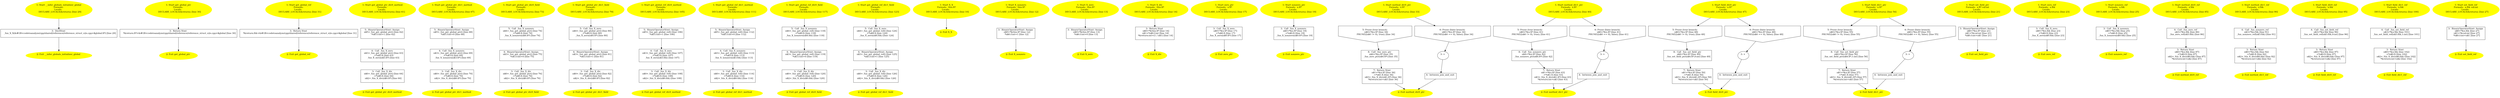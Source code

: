 /* @generated */
digraph iCFG {
"__infer_globals_initializer_global.bdc08c089842ce08b974b22a75daf78e_1" [label="1: Start __infer_globals_initializer_global\nFormals: \nLocals:  \n   DECLARE_LOCALS(&return); [line 29]\n " color=yellow style=filled]
	

	 "__infer_globals_initializer_global.bdc08c089842ce08b974b22a75daf78e_1" -> "__infer_globals_initializer_global.bdc08c089842ce08b974b22a75daf78e_3" ;
"__infer_globals_initializer_global.bdc08c089842ce08b974b22a75daf78e_2" [label="2: Exit __infer_globals_initializer_global \n  " color=yellow style=filled]
	

"__infer_globals_initializer_global.bdc08c089842ce08b974b22a75daf78e_3" [label="3:  DeclStmt \n   _fun_X_X(&#GB<codetoanalyze/cpp/shared/reference/reference_struct_e2e.cpp>$global:X*) [line 29]\n " shape="box"]
	

	 "__infer_globals_initializer_global.bdc08c089842ce08b974b22a75daf78e_3" -> "__infer_globals_initializer_global.bdc08c089842ce08b974b22a75daf78e_2" ;
"get_global_ptr#_Z14get_global_ptrv.af67a5fffdc0d043d3f1daec187ebdad_1" [label="1: Start get_global_ptr\nFormals: \nLocals:  \n   DECLARE_LOCALS(&return); [line 30]\n " color=yellow style=filled]
	

	 "get_global_ptr#_Z14get_global_ptrv.af67a5fffdc0d043d3f1daec187ebdad_1" -> "get_global_ptr#_Z14get_global_ptrv.af67a5fffdc0d043d3f1daec187ebdad_3" ;
"get_global_ptr#_Z14get_global_ptrv.af67a5fffdc0d043d3f1daec187ebdad_2" [label="2: Exit get_global_ptr \n  " color=yellow style=filled]
	

"get_global_ptr#_Z14get_global_ptrv.af67a5fffdc0d043d3f1daec187ebdad_3" [label="3:  Return Stmt \n   *&return:X*=&#GB<codetoanalyze/cpp/shared/reference/reference_struct_e2e.cpp>$global [line 30]\n " shape="box"]
	

	 "get_global_ptr#_Z14get_global_ptrv.af67a5fffdc0d043d3f1daec187ebdad_3" -> "get_global_ptr#_Z14get_global_ptrv.af67a5fffdc0d043d3f1daec187ebdad_2" ;
"get_global_ref#_Z14get_global_refv.e28b13b14f5a363fb6e4c61e8a46cf30_1" [label="1: Start get_global_ref\nFormals: \nLocals:  \n   DECLARE_LOCALS(&return); [line 31]\n " color=yellow style=filled]
	

	 "get_global_ref#_Z14get_global_refv.e28b13b14f5a363fb6e4c61e8a46cf30_1" -> "get_global_ref#_Z14get_global_refv.e28b13b14f5a363fb6e4c61e8a46cf30_3" ;
"get_global_ref#_Z14get_global_refv.e28b13b14f5a363fb6e4c61e8a46cf30_2" [label="2: Exit get_global_ref \n  " color=yellow style=filled]
	

"get_global_ref#_Z14get_global_refv.e28b13b14f5a363fb6e4c61e8a46cf30_3" [label="3:  Return Stmt \n   *&return:X&=&#GB<codetoanalyze/cpp/shared/reference/reference_struct_e2e.cpp>$global [line 31]\n " shape="box"]
	

	 "get_global_ref#_Z14get_global_refv.e28b13b14f5a363fb6e4c61e8a46cf30_3" -> "get_global_ref#_Z14get_global_refv.e28b13b14f5a363fb6e4c61e8a46cf30_2" ;
"get_global_ptr_div0_method#_Z26get_global_ptr_div0_methodv.95d3179a9b64c498a3bac615a33812e3_1" [label="1: Start get_global_ptr_div0_method\nFormals: \nLocals:  \n   DECLARE_LOCALS(&return); [line 61]\n " color=yellow style=filled]
	

	 "get_global_ptr_div0_method#_Z26get_global_ptr_div0_methodv.95d3179a9b64c498a3bac615a33812e3_1" -> "get_global_ptr_div0_method#_Z26get_global_ptr_div0_methodv.95d3179a9b64c498a3bac615a33812e3_5" ;
"get_global_ptr_div0_method#_Z26get_global_ptr_div0_methodv.95d3179a9b64c498a3bac615a33812e3_2" [label="2: Exit get_global_ptr_div0_method \n  " color=yellow style=filled]
	

"get_global_ptr_div0_method#_Z26get_global_ptr_div0_methodv.95d3179a9b64c498a3bac615a33812e3_3" [label="3:  Call _fun_X_div \n   n$0=_fun_get_global_ptr() [line 64]\n  _=*n$0:X [line 64]\n  n$2=_fun_X_div(n$0:X*) [line 64]\n " shape="box"]
	

	 "get_global_ptr_div0_method#_Z26get_global_ptr_div0_methodv.95d3179a9b64c498a3bac615a33812e3_3" -> "get_global_ptr_div0_method#_Z26get_global_ptr_div0_methodv.95d3179a9b64c498a3bac615a33812e3_2" ;
"get_global_ptr_div0_method#_Z26get_global_ptr_div0_methodv.95d3179a9b64c498a3bac615a33812e3_4" [label="4:  Call _fun_X_zero \n   n$3=_fun_get_global_ptr() [line 63]\n  _=*n$3:X [line 63]\n  _fun_X_zero(n$3:X*) [line 63]\n " shape="box"]
	

	 "get_global_ptr_div0_method#_Z26get_global_ptr_div0_methodv.95d3179a9b64c498a3bac615a33812e3_4" -> "get_global_ptr_div0_method#_Z26get_global_ptr_div0_methodv.95d3179a9b64c498a3bac615a33812e3_3" ;
"get_global_ptr_div0_method#_Z26get_global_ptr_div0_methodv.95d3179a9b64c498a3bac615a33812e3_5" [label="5:  BinaryOperatorStmt: Assign \n   n$5=_fun_get_global_ptr() [line 62]\n  *n$5.f:int=1 [line 62]\n " shape="box"]
	

	 "get_global_ptr_div0_method#_Z26get_global_ptr_div0_methodv.95d3179a9b64c498a3bac615a33812e3_5" -> "get_global_ptr_div0_method#_Z26get_global_ptr_div0_methodv.95d3179a9b64c498a3bac615a33812e3_4" ;
"get_global_ptr_div1_method#_Z26get_global_ptr_div1_methodv.c04836cdbf088561a60f52cb43699a10_1" [label="1: Start get_global_ptr_div1_method\nFormals: \nLocals:  \n   DECLARE_LOCALS(&return); [line 67]\n " color=yellow style=filled]
	

	 "get_global_ptr_div1_method#_Z26get_global_ptr_div1_methodv.c04836cdbf088561a60f52cb43699a10_1" -> "get_global_ptr_div1_method#_Z26get_global_ptr_div1_methodv.c04836cdbf088561a60f52cb43699a10_5" ;
"get_global_ptr_div1_method#_Z26get_global_ptr_div1_methodv.c04836cdbf088561a60f52cb43699a10_2" [label="2: Exit get_global_ptr_div1_method \n  " color=yellow style=filled]
	

"get_global_ptr_div1_method#_Z26get_global_ptr_div1_methodv.c04836cdbf088561a60f52cb43699a10_3" [label="3:  Call _fun_X_div \n   n$0=_fun_get_global_ptr() [line 70]\n  _=*n$0:X [line 70]\n  n$2=_fun_X_div(n$0:X*) [line 70]\n " shape="box"]
	

	 "get_global_ptr_div1_method#_Z26get_global_ptr_div1_methodv.c04836cdbf088561a60f52cb43699a10_3" -> "get_global_ptr_div1_method#_Z26get_global_ptr_div1_methodv.c04836cdbf088561a60f52cb43699a10_2" ;
"get_global_ptr_div1_method#_Z26get_global_ptr_div1_methodv.c04836cdbf088561a60f52cb43699a10_4" [label="4:  Call _fun_X_nonzero \n   n$3=_fun_get_global_ptr() [line 69]\n  _=*n$3:X [line 69]\n  _fun_X_nonzero(n$3:X*) [line 69]\n " shape="box"]
	

	 "get_global_ptr_div1_method#_Z26get_global_ptr_div1_methodv.c04836cdbf088561a60f52cb43699a10_4" -> "get_global_ptr_div1_method#_Z26get_global_ptr_div1_methodv.c04836cdbf088561a60f52cb43699a10_3" ;
"get_global_ptr_div1_method#_Z26get_global_ptr_div1_methodv.c04836cdbf088561a60f52cb43699a10_5" [label="5:  BinaryOperatorStmt: Assign \n   n$5=_fun_get_global_ptr() [line 68]\n  *n$5.f:int=0 [line 68]\n " shape="box"]
	

	 "get_global_ptr_div1_method#_Z26get_global_ptr_div1_methodv.c04836cdbf088561a60f52cb43699a10_5" -> "get_global_ptr_div1_method#_Z26get_global_ptr_div1_methodv.c04836cdbf088561a60f52cb43699a10_4" ;
"get_global_ptr_div0_field#_Z25get_global_ptr_div0_fieldv.3d8e9cae71416e440467f0b580fa5ad1_1" [label="1: Start get_global_ptr_div0_field\nFormals: \nLocals:  \n   DECLARE_LOCALS(&return); [line 73]\n " color=yellow style=filled]
	

	 "get_global_ptr_div0_field#_Z25get_global_ptr_div0_fieldv.3d8e9cae71416e440467f0b580fa5ad1_1" -> "get_global_ptr_div0_field#_Z25get_global_ptr_div0_fieldv.3d8e9cae71416e440467f0b580fa5ad1_5" ;
"get_global_ptr_div0_field#_Z25get_global_ptr_div0_fieldv.3d8e9cae71416e440467f0b580fa5ad1_2" [label="2: Exit get_global_ptr_div0_field \n  " color=yellow style=filled]
	

"get_global_ptr_div0_field#_Z25get_global_ptr_div0_fieldv.3d8e9cae71416e440467f0b580fa5ad1_3" [label="3:  Call _fun_X_div \n   n$0=_fun_get_global_ptr() [line 76]\n  _=*n$0:X [line 76]\n  n$2=_fun_X_div(n$0:X*) [line 76]\n " shape="box"]
	

	 "get_global_ptr_div0_field#_Z25get_global_ptr_div0_fieldv.3d8e9cae71416e440467f0b580fa5ad1_3" -> "get_global_ptr_div0_field#_Z25get_global_ptr_div0_fieldv.3d8e9cae71416e440467f0b580fa5ad1_2" ;
"get_global_ptr_div0_field#_Z25get_global_ptr_div0_fieldv.3d8e9cae71416e440467f0b580fa5ad1_4" [label="4:  BinaryOperatorStmt: Assign \n   n$3=_fun_get_global_ptr() [line 75]\n  *n$3.f:int=0 [line 75]\n " shape="box"]
	

	 "get_global_ptr_div0_field#_Z25get_global_ptr_div0_fieldv.3d8e9cae71416e440467f0b580fa5ad1_4" -> "get_global_ptr_div0_field#_Z25get_global_ptr_div0_fieldv.3d8e9cae71416e440467f0b580fa5ad1_3" ;
"get_global_ptr_div0_field#_Z25get_global_ptr_div0_fieldv.3d8e9cae71416e440467f0b580fa5ad1_5" [label="5:  Call _fun_X_nonzero \n   n$4=_fun_get_global_ptr() [line 74]\n  _=*n$4:X [line 74]\n  _fun_X_nonzero(n$4:X*) [line 74]\n " shape="box"]
	

	 "get_global_ptr_div0_field#_Z25get_global_ptr_div0_fieldv.3d8e9cae71416e440467f0b580fa5ad1_5" -> "get_global_ptr_div0_field#_Z25get_global_ptr_div0_fieldv.3d8e9cae71416e440467f0b580fa5ad1_4" ;
"get_global_ptr_div1_field#_Z25get_global_ptr_div1_fieldv.a36e91dd937ac2e5f09dccb3793a9639_1" [label="1: Start get_global_ptr_div1_field\nFormals: \nLocals:  \n   DECLARE_LOCALS(&return); [line 79]\n " color=yellow style=filled]
	

	 "get_global_ptr_div1_field#_Z25get_global_ptr_div1_fieldv.a36e91dd937ac2e5f09dccb3793a9639_1" -> "get_global_ptr_div1_field#_Z25get_global_ptr_div1_fieldv.a36e91dd937ac2e5f09dccb3793a9639_5" ;
"get_global_ptr_div1_field#_Z25get_global_ptr_div1_fieldv.a36e91dd937ac2e5f09dccb3793a9639_2" [label="2: Exit get_global_ptr_div1_field \n  " color=yellow style=filled]
	

"get_global_ptr_div1_field#_Z25get_global_ptr_div1_fieldv.a36e91dd937ac2e5f09dccb3793a9639_3" [label="3:  Call _fun_X_div \n   n$0=_fun_get_global_ptr() [line 82]\n  _=*n$0:X [line 82]\n  n$2=_fun_X_div(n$0:X*) [line 82]\n " shape="box"]
	

	 "get_global_ptr_div1_field#_Z25get_global_ptr_div1_fieldv.a36e91dd937ac2e5f09dccb3793a9639_3" -> "get_global_ptr_div1_field#_Z25get_global_ptr_div1_fieldv.a36e91dd937ac2e5f09dccb3793a9639_2" ;
"get_global_ptr_div1_field#_Z25get_global_ptr_div1_fieldv.a36e91dd937ac2e5f09dccb3793a9639_4" [label="4:  BinaryOperatorStmt: Assign \n   n$3=_fun_get_global_ptr() [line 81]\n  *n$3.f:int=1 [line 81]\n " shape="box"]
	

	 "get_global_ptr_div1_field#_Z25get_global_ptr_div1_fieldv.a36e91dd937ac2e5f09dccb3793a9639_4" -> "get_global_ptr_div1_field#_Z25get_global_ptr_div1_fieldv.a36e91dd937ac2e5f09dccb3793a9639_3" ;
"get_global_ptr_div1_field#_Z25get_global_ptr_div1_fieldv.a36e91dd937ac2e5f09dccb3793a9639_5" [label="5:  Call _fun_X_zero \n   n$4=_fun_get_global_ptr() [line 80]\n  _=*n$4:X [line 80]\n  _fun_X_zero(n$4:X*) [line 80]\n " shape="box"]
	

	 "get_global_ptr_div1_field#_Z25get_global_ptr_div1_fieldv.a36e91dd937ac2e5f09dccb3793a9639_5" -> "get_global_ptr_div1_field#_Z25get_global_ptr_div1_fieldv.a36e91dd937ac2e5f09dccb3793a9639_4" ;
"get_global_ref_div0_method#_Z26get_global_ref_div0_methodv.684bb34ad780aac398e997746ff34f96_1" [label="1: Start get_global_ref_div0_method\nFormals: \nLocals:  \n   DECLARE_LOCALS(&return); [line 105]\n " color=yellow style=filled]
	

	 "get_global_ref_div0_method#_Z26get_global_ref_div0_methodv.684bb34ad780aac398e997746ff34f96_1" -> "get_global_ref_div0_method#_Z26get_global_ref_div0_methodv.684bb34ad780aac398e997746ff34f96_5" ;
"get_global_ref_div0_method#_Z26get_global_ref_div0_methodv.684bb34ad780aac398e997746ff34f96_2" [label="2: Exit get_global_ref_div0_method \n  " color=yellow style=filled]
	

"get_global_ref_div0_method#_Z26get_global_ref_div0_methodv.684bb34ad780aac398e997746ff34f96_3" [label="3:  Call _fun_X_div \n   n$0=_fun_get_global_ref() [line 108]\n  _=*n$0:X [line 108]\n  n$2=_fun_X_div(n$0:X&) [line 108]\n " shape="box"]
	

	 "get_global_ref_div0_method#_Z26get_global_ref_div0_methodv.684bb34ad780aac398e997746ff34f96_3" -> "get_global_ref_div0_method#_Z26get_global_ref_div0_methodv.684bb34ad780aac398e997746ff34f96_2" ;
"get_global_ref_div0_method#_Z26get_global_ref_div0_methodv.684bb34ad780aac398e997746ff34f96_4" [label="4:  Call _fun_X_zero \n   n$3=_fun_get_global_ref() [line 107]\n  _=*n$3:X [line 107]\n  _fun_X_zero(n$3:X&) [line 107]\n " shape="box"]
	

	 "get_global_ref_div0_method#_Z26get_global_ref_div0_methodv.684bb34ad780aac398e997746ff34f96_4" -> "get_global_ref_div0_method#_Z26get_global_ref_div0_methodv.684bb34ad780aac398e997746ff34f96_3" ;
"get_global_ref_div0_method#_Z26get_global_ref_div0_methodv.684bb34ad780aac398e997746ff34f96_5" [label="5:  BinaryOperatorStmt: Assign \n   n$5=_fun_get_global_ref() [line 106]\n  *n$5.f:int=1 [line 106]\n " shape="box"]
	

	 "get_global_ref_div0_method#_Z26get_global_ref_div0_methodv.684bb34ad780aac398e997746ff34f96_5" -> "get_global_ref_div0_method#_Z26get_global_ref_div0_methodv.684bb34ad780aac398e997746ff34f96_4" ;
"get_global_ref_div1_method#_Z26get_global_ref_div1_methodv.b216385e5ab0459b7fc63fae401cb6dd_1" [label="1: Start get_global_ref_div1_method\nFormals: \nLocals:  \n   DECLARE_LOCALS(&return); [line 111]\n " color=yellow style=filled]
	

	 "get_global_ref_div1_method#_Z26get_global_ref_div1_methodv.b216385e5ab0459b7fc63fae401cb6dd_1" -> "get_global_ref_div1_method#_Z26get_global_ref_div1_methodv.b216385e5ab0459b7fc63fae401cb6dd_5" ;
"get_global_ref_div1_method#_Z26get_global_ref_div1_methodv.b216385e5ab0459b7fc63fae401cb6dd_2" [label="2: Exit get_global_ref_div1_method \n  " color=yellow style=filled]
	

"get_global_ref_div1_method#_Z26get_global_ref_div1_methodv.b216385e5ab0459b7fc63fae401cb6dd_3" [label="3:  Call _fun_X_div \n   n$0=_fun_get_global_ref() [line 114]\n  _=*n$0:X [line 114]\n  n$2=_fun_X_div(n$0:X&) [line 114]\n " shape="box"]
	

	 "get_global_ref_div1_method#_Z26get_global_ref_div1_methodv.b216385e5ab0459b7fc63fae401cb6dd_3" -> "get_global_ref_div1_method#_Z26get_global_ref_div1_methodv.b216385e5ab0459b7fc63fae401cb6dd_2" ;
"get_global_ref_div1_method#_Z26get_global_ref_div1_methodv.b216385e5ab0459b7fc63fae401cb6dd_4" [label="4:  Call _fun_X_nonzero \n   n$3=_fun_get_global_ref() [line 113]\n  _=*n$3:X [line 113]\n  _fun_X_nonzero(n$3:X&) [line 113]\n " shape="box"]
	

	 "get_global_ref_div1_method#_Z26get_global_ref_div1_methodv.b216385e5ab0459b7fc63fae401cb6dd_4" -> "get_global_ref_div1_method#_Z26get_global_ref_div1_methodv.b216385e5ab0459b7fc63fae401cb6dd_3" ;
"get_global_ref_div1_method#_Z26get_global_ref_div1_methodv.b216385e5ab0459b7fc63fae401cb6dd_5" [label="5:  BinaryOperatorStmt: Assign \n   n$5=_fun_get_global_ref() [line 112]\n  *n$5.f:int=0 [line 112]\n " shape="box"]
	

	 "get_global_ref_div1_method#_Z26get_global_ref_div1_methodv.b216385e5ab0459b7fc63fae401cb6dd_5" -> "get_global_ref_div1_method#_Z26get_global_ref_div1_methodv.b216385e5ab0459b7fc63fae401cb6dd_4" ;
"get_global_ref_div0_field#_Z25get_global_ref_div0_fieldv.fb336a8d7a964aa668069054ac80f248_1" [label="1: Start get_global_ref_div0_field\nFormals: \nLocals:  \n   DECLARE_LOCALS(&return); [line 117]\n " color=yellow style=filled]
	

	 "get_global_ref_div0_field#_Z25get_global_ref_div0_fieldv.fb336a8d7a964aa668069054ac80f248_1" -> "get_global_ref_div0_field#_Z25get_global_ref_div0_fieldv.fb336a8d7a964aa668069054ac80f248_5" ;
"get_global_ref_div0_field#_Z25get_global_ref_div0_fieldv.fb336a8d7a964aa668069054ac80f248_2" [label="2: Exit get_global_ref_div0_field \n  " color=yellow style=filled]
	

"get_global_ref_div0_field#_Z25get_global_ref_div0_fieldv.fb336a8d7a964aa668069054ac80f248_3" [label="3:  Call _fun_X_div \n   n$0=_fun_get_global_ref() [line 120]\n  _=*n$0:X [line 120]\n  n$2=_fun_X_div(n$0:X&) [line 120]\n " shape="box"]
	

	 "get_global_ref_div0_field#_Z25get_global_ref_div0_fieldv.fb336a8d7a964aa668069054ac80f248_3" -> "get_global_ref_div0_field#_Z25get_global_ref_div0_fieldv.fb336a8d7a964aa668069054ac80f248_2" ;
"get_global_ref_div0_field#_Z25get_global_ref_div0_fieldv.fb336a8d7a964aa668069054ac80f248_4" [label="4:  BinaryOperatorStmt: Assign \n   n$3=_fun_get_global_ref() [line 119]\n  *n$3.f:int=0 [line 119]\n " shape="box"]
	

	 "get_global_ref_div0_field#_Z25get_global_ref_div0_fieldv.fb336a8d7a964aa668069054ac80f248_4" -> "get_global_ref_div0_field#_Z25get_global_ref_div0_fieldv.fb336a8d7a964aa668069054ac80f248_3" ;
"get_global_ref_div0_field#_Z25get_global_ref_div0_fieldv.fb336a8d7a964aa668069054ac80f248_5" [label="5:  Call _fun_X_nonzero \n   n$4=_fun_get_global_ref() [line 118]\n  _=*n$4:X [line 118]\n  _fun_X_nonzero(n$4:X&) [line 118]\n " shape="box"]
	

	 "get_global_ref_div0_field#_Z25get_global_ref_div0_fieldv.fb336a8d7a964aa668069054ac80f248_5" -> "get_global_ref_div0_field#_Z25get_global_ref_div0_fieldv.fb336a8d7a964aa668069054ac80f248_4" ;
"get_global_ref_div1_field#_Z25get_global_ref_div1_fieldv.d1cf014a8a7594c25502e7467036db43_1" [label="1: Start get_global_ref_div1_field\nFormals: \nLocals:  \n   DECLARE_LOCALS(&return); [line 123]\n " color=yellow style=filled]
	

	 "get_global_ref_div1_field#_Z25get_global_ref_div1_fieldv.d1cf014a8a7594c25502e7467036db43_1" -> "get_global_ref_div1_field#_Z25get_global_ref_div1_fieldv.d1cf014a8a7594c25502e7467036db43_5" ;
"get_global_ref_div1_field#_Z25get_global_ref_div1_fieldv.d1cf014a8a7594c25502e7467036db43_2" [label="2: Exit get_global_ref_div1_field \n  " color=yellow style=filled]
	

"get_global_ref_div1_field#_Z25get_global_ref_div1_fieldv.d1cf014a8a7594c25502e7467036db43_3" [label="3:  Call _fun_X_div \n   n$0=_fun_get_global_ref() [line 126]\n  _=*n$0:X [line 126]\n  n$2=_fun_X_div(n$0:X&) [line 126]\n " shape="box"]
	

	 "get_global_ref_div1_field#_Z25get_global_ref_div1_fieldv.d1cf014a8a7594c25502e7467036db43_3" -> "get_global_ref_div1_field#_Z25get_global_ref_div1_fieldv.d1cf014a8a7594c25502e7467036db43_2" ;
"get_global_ref_div1_field#_Z25get_global_ref_div1_fieldv.d1cf014a8a7594c25502e7467036db43_4" [label="4:  BinaryOperatorStmt: Assign \n   n$3=_fun_get_global_ref() [line 125]\n  *n$3.f:int=1 [line 125]\n " shape="box"]
	

	 "get_global_ref_div1_field#_Z25get_global_ref_div1_fieldv.d1cf014a8a7594c25502e7467036db43_4" -> "get_global_ref_div1_field#_Z25get_global_ref_div1_fieldv.d1cf014a8a7594c25502e7467036db43_3" ;
"get_global_ref_div1_field#_Z25get_global_ref_div1_fieldv.d1cf014a8a7594c25502e7467036db43_5" [label="5:  Call _fun_X_zero \n   n$4=_fun_get_global_ref() [line 124]\n  _=*n$4:X [line 124]\n  _fun_X_zero(n$4:X&) [line 124]\n " shape="box"]
	

	 "get_global_ref_div1_field#_Z25get_global_ref_div1_fieldv.d1cf014a8a7594c25502e7467036db43_5" -> "get_global_ref_div1_field#_Z25get_global_ref_div1_fieldv.d1cf014a8a7594c25502e7467036db43_4" ;
"X#X#{_ZN1XC1Ev}.de3838d93566ad3a73011188ff48af20_1" [label="1: Start X_X\nFormals:  this:X*\nLocals:  \n   DECLARE_LOCALS(&return); [line 10]\n " color=yellow style=filled]
	

	 "X#X#{_ZN1XC1Ev}.de3838d93566ad3a73011188ff48af20_1" -> "X#X#{_ZN1XC1Ev}.de3838d93566ad3a73011188ff48af20_2" ;
"X#X#{_ZN1XC1Ev}.de3838d93566ad3a73011188ff48af20_2" [label="2: Exit X_X \n  " color=yellow style=filled]
	

"nonzero#X#(_ZN1X7nonzeroEv).2573fca1bed3ac1e33f8f506c6474b44_1" [label="1: Start X_nonzero\nFormals:  this:X*\nLocals:  \n   DECLARE_LOCALS(&return); [line 12]\n " color=yellow style=filled]
	

	 "nonzero#X#(_ZN1X7nonzeroEv).2573fca1bed3ac1e33f8f506c6474b44_1" -> "nonzero#X#(_ZN1X7nonzeroEv).2573fca1bed3ac1e33f8f506c6474b44_3" ;
"nonzero#X#(_ZN1X7nonzeroEv).2573fca1bed3ac1e33f8f506c6474b44_2" [label="2: Exit X_nonzero \n  " color=yellow style=filled]
	

"nonzero#X#(_ZN1X7nonzeroEv).2573fca1bed3ac1e33f8f506c6474b44_3" [label="3:  BinaryOperatorStmt: Assign \n   n$0=*&this:X* [line 12]\n  *n$0.f:int=1 [line 12]\n " shape="box"]
	

	 "nonzero#X#(_ZN1X7nonzeroEv).2573fca1bed3ac1e33f8f506c6474b44_3" -> "nonzero#X#(_ZN1X7nonzeroEv).2573fca1bed3ac1e33f8f506c6474b44_2" ;
"zero#X#(_ZN1X4zeroEv).c444db103f7b307f02ac43a6a304dbe1_1" [label="1: Start X_zero\nFormals:  this:X*\nLocals:  \n   DECLARE_LOCALS(&return); [line 13]\n " color=yellow style=filled]
	

	 "zero#X#(_ZN1X4zeroEv).c444db103f7b307f02ac43a6a304dbe1_1" -> "zero#X#(_ZN1X4zeroEv).c444db103f7b307f02ac43a6a304dbe1_3" ;
"zero#X#(_ZN1X4zeroEv).c444db103f7b307f02ac43a6a304dbe1_2" [label="2: Exit X_zero \n  " color=yellow style=filled]
	

"zero#X#(_ZN1X4zeroEv).c444db103f7b307f02ac43a6a304dbe1_3" [label="3:  BinaryOperatorStmt: Assign \n   n$0=*&this:X* [line 13]\n  *n$0.f:int=0 [line 13]\n " shape="box"]
	

	 "zero#X#(_ZN1X4zeroEv).c444db103f7b307f02ac43a6a304dbe1_3" -> "zero#X#(_ZN1X4zeroEv).c444db103f7b307f02ac43a6a304dbe1_2" ;
"div#X#(_ZN1X3divEv).fae6613d1bfa8e05808cbca4d87359bf_1" [label="1: Start X_div\nFormals:  this:X*\nLocals:  \n   DECLARE_LOCALS(&return); [line 14]\n " color=yellow style=filled]
	

	 "div#X#(_ZN1X3divEv).fae6613d1bfa8e05808cbca4d87359bf_1" -> "div#X#(_ZN1X3divEv).fae6613d1bfa8e05808cbca4d87359bf_3" ;
"div#X#(_ZN1X3divEv).fae6613d1bfa8e05808cbca4d87359bf_2" [label="2: Exit X_div \n  " color=yellow style=filled]
	

"div#X#(_ZN1X3divEv).fae6613d1bfa8e05808cbca4d87359bf_3" [label="3:  Return Stmt \n   n$0=*&this:X* [line 14]\n  n$1=*n$0.f:int [line 14]\n  *&return:int=(1 / n$1) [line 14]\n " shape="box"]
	

	 "div#X#(_ZN1X3divEv).fae6613d1bfa8e05808cbca4d87359bf_3" -> "div#X#(_ZN1X3divEv).fae6613d1bfa8e05808cbca4d87359bf_2" ;
"zero_ptr#_Z8zero_ptrP1X.116c76a845da4635b8015868b6f88148_1" [label="1: Start zero_ptr\nFormals:  x:X*\nLocals:  \n   DECLARE_LOCALS(&return); [line 17]\n " color=yellow style=filled]
	

	 "zero_ptr#_Z8zero_ptrP1X.116c76a845da4635b8015868b6f88148_1" -> "zero_ptr#_Z8zero_ptrP1X.116c76a845da4635b8015868b6f88148_3" ;
"zero_ptr#_Z8zero_ptrP1X.116c76a845da4635b8015868b6f88148_2" [label="2: Exit zero_ptr \n  " color=yellow style=filled]
	

"zero_ptr#_Z8zero_ptrP1X.116c76a845da4635b8015868b6f88148_3" [label="3:  Call _fun_X_zero \n   n$0=*&x:X* [line 17]\n  _=*n$0:X [line 17]\n  _fun_X_zero(n$0:X*) [line 17]\n " shape="box"]
	

	 "zero_ptr#_Z8zero_ptrP1X.116c76a845da4635b8015868b6f88148_3" -> "zero_ptr#_Z8zero_ptrP1X.116c76a845da4635b8015868b6f88148_2" ;
"nonzero_ptr#_Z11nonzero_ptrP1X.c3cdb6c53c9a4b1c0acd4ddb69db5a37_1" [label="1: Start nonzero_ptr\nFormals:  x:X*\nLocals:  \n   DECLARE_LOCALS(&return); [line 19]\n " color=yellow style=filled]
	

	 "nonzero_ptr#_Z11nonzero_ptrP1X.c3cdb6c53c9a4b1c0acd4ddb69db5a37_1" -> "nonzero_ptr#_Z11nonzero_ptrP1X.c3cdb6c53c9a4b1c0acd4ddb69db5a37_3" ;
"nonzero_ptr#_Z11nonzero_ptrP1X.c3cdb6c53c9a4b1c0acd4ddb69db5a37_2" [label="2: Exit nonzero_ptr \n  " color=yellow style=filled]
	

"nonzero_ptr#_Z11nonzero_ptrP1X.c3cdb6c53c9a4b1c0acd4ddb69db5a37_3" [label="3:  Call _fun_X_nonzero \n   n$0=*&x:X* [line 19]\n  _=*n$0:X [line 19]\n  _fun_X_nonzero(n$0:X*) [line 19]\n " shape="box"]
	

	 "nonzero_ptr#_Z11nonzero_ptrP1X.c3cdb6c53c9a4b1c0acd4ddb69db5a37_3" -> "nonzero_ptr#_Z11nonzero_ptrP1X.c3cdb6c53c9a4b1c0acd4ddb69db5a37_2" ;
"method_div0_ptr#_Z15method_div0_ptrP1X.89748dda027601789e559d77df3bd502_1" [label="1: Start method_div0_ptr\nFormals:  x:X*\nLocals:  \n   DECLARE_LOCALS(&return); [line 33]\n " color=yellow style=filled]
	

	 "method_div0_ptr#_Z15method_div0_ptrP1X.89748dda027601789e559d77df3bd502_1" -> "method_div0_ptr#_Z15method_div0_ptrP1X.89748dda027601789e559d77df3bd502_5" ;
	 "method_div0_ptr#_Z15method_div0_ptrP1X.89748dda027601789e559d77df3bd502_1" -> "method_div0_ptr#_Z15method_div0_ptrP1X.89748dda027601789e559d77df3bd502_6" ;
"method_div0_ptr#_Z15method_div0_ptrP1X.89748dda027601789e559d77df3bd502_2" [label="2: Exit method_div0_ptr \n  " color=yellow style=filled]
	

"method_div0_ptr#_Z15method_div0_ptrP1X.89748dda027601789e559d77df3bd502_3" [label="3: + \n  " ]
	

	 "method_div0_ptr#_Z15method_div0_ptrP1X.89748dda027601789e559d77df3bd502_3" -> "method_div0_ptr#_Z15method_div0_ptrP1X.89748dda027601789e559d77df3bd502_4" ;
"method_div0_ptr#_Z15method_div0_ptrP1X.89748dda027601789e559d77df3bd502_4" [label="4:  between_join_and_exit \n  " shape="box"]
	

	 "method_div0_ptr#_Z15method_div0_ptrP1X.89748dda027601789e559d77df3bd502_4" -> "method_div0_ptr#_Z15method_div0_ptrP1X.89748dda027601789e559d77df3bd502_2" ;
"method_div0_ptr#_Z15method_div0_ptrP1X.89748dda027601789e559d77df3bd502_5" [label="5: Prune (true branch) \n   n$0=*&x:X* [line 34]\n  PRUNE((n$0 != 0), true); [line 34]\n " shape="invhouse"]
	

	 "method_div0_ptr#_Z15method_div0_ptrP1X.89748dda027601789e559d77df3bd502_5" -> "method_div0_ptr#_Z15method_div0_ptrP1X.89748dda027601789e559d77df3bd502_8" ;
"method_div0_ptr#_Z15method_div0_ptrP1X.89748dda027601789e559d77df3bd502_6" [label="6: Prune (false branch) \n   n$0=*&x:X* [line 34]\n  PRUNE((n$0 == 0), false); [line 34]\n " shape="invhouse"]
	

	 "method_div0_ptr#_Z15method_div0_ptrP1X.89748dda027601789e559d77df3bd502_6" -> "method_div0_ptr#_Z15method_div0_ptrP1X.89748dda027601789e559d77df3bd502_3" ;
"method_div0_ptr#_Z15method_div0_ptrP1X.89748dda027601789e559d77df3bd502_7" [label="7:  Return Stmt \n   n$1=*&x:X* [line 36]\n  _=*n$1:X [line 36]\n  n$3=_fun_X_div(n$1:X*) [line 36]\n  *&return:int=n$3 [line 36]\n " shape="box"]
	

	 "method_div0_ptr#_Z15method_div0_ptrP1X.89748dda027601789e559d77df3bd502_7" -> "method_div0_ptr#_Z15method_div0_ptrP1X.89748dda027601789e559d77df3bd502_2" ;
"method_div0_ptr#_Z15method_div0_ptrP1X.89748dda027601789e559d77df3bd502_8" [label="8:  Call _fun_zero_ptr \n   n$4=*&x:X* [line 35]\n  _fun_zero_ptr(n$4:X*) [line 35]\n " shape="box"]
	

	 "method_div0_ptr#_Z15method_div0_ptrP1X.89748dda027601789e559d77df3bd502_8" -> "method_div0_ptr#_Z15method_div0_ptrP1X.89748dda027601789e559d77df3bd502_7" ;
"method_div1_ptr#_Z15method_div1_ptrP1X.bca763ecaac4ee9e4e051ad3a1a68639_1" [label="1: Start method_div1_ptr\nFormals:  x:X*\nLocals:  \n   DECLARE_LOCALS(&return); [line 40]\n " color=yellow style=filled]
	

	 "method_div1_ptr#_Z15method_div1_ptrP1X.bca763ecaac4ee9e4e051ad3a1a68639_1" -> "method_div1_ptr#_Z15method_div1_ptrP1X.bca763ecaac4ee9e4e051ad3a1a68639_5" ;
	 "method_div1_ptr#_Z15method_div1_ptrP1X.bca763ecaac4ee9e4e051ad3a1a68639_1" -> "method_div1_ptr#_Z15method_div1_ptrP1X.bca763ecaac4ee9e4e051ad3a1a68639_6" ;
"method_div1_ptr#_Z15method_div1_ptrP1X.bca763ecaac4ee9e4e051ad3a1a68639_2" [label="2: Exit method_div1_ptr \n  " color=yellow style=filled]
	

"method_div1_ptr#_Z15method_div1_ptrP1X.bca763ecaac4ee9e4e051ad3a1a68639_3" [label="3: + \n  " ]
	

	 "method_div1_ptr#_Z15method_div1_ptrP1X.bca763ecaac4ee9e4e051ad3a1a68639_3" -> "method_div1_ptr#_Z15method_div1_ptrP1X.bca763ecaac4ee9e4e051ad3a1a68639_4" ;
"method_div1_ptr#_Z15method_div1_ptrP1X.bca763ecaac4ee9e4e051ad3a1a68639_4" [label="4:  between_join_and_exit \n  " shape="box"]
	

	 "method_div1_ptr#_Z15method_div1_ptrP1X.bca763ecaac4ee9e4e051ad3a1a68639_4" -> "method_div1_ptr#_Z15method_div1_ptrP1X.bca763ecaac4ee9e4e051ad3a1a68639_2" ;
"method_div1_ptr#_Z15method_div1_ptrP1X.bca763ecaac4ee9e4e051ad3a1a68639_5" [label="5: Prune (true branch) \n   n$0=*&x:X* [line 41]\n  PRUNE((n$0 != 0), true); [line 41]\n " shape="invhouse"]
	

	 "method_div1_ptr#_Z15method_div1_ptrP1X.bca763ecaac4ee9e4e051ad3a1a68639_5" -> "method_div1_ptr#_Z15method_div1_ptrP1X.bca763ecaac4ee9e4e051ad3a1a68639_8" ;
"method_div1_ptr#_Z15method_div1_ptrP1X.bca763ecaac4ee9e4e051ad3a1a68639_6" [label="6: Prune (false branch) \n   n$0=*&x:X* [line 41]\n  PRUNE((n$0 == 0), false); [line 41]\n " shape="invhouse"]
	

	 "method_div1_ptr#_Z15method_div1_ptrP1X.bca763ecaac4ee9e4e051ad3a1a68639_6" -> "method_div1_ptr#_Z15method_div1_ptrP1X.bca763ecaac4ee9e4e051ad3a1a68639_3" ;
"method_div1_ptr#_Z15method_div1_ptrP1X.bca763ecaac4ee9e4e051ad3a1a68639_7" [label="7:  Return Stmt \n   n$1=*&x:X* [line 43]\n  _=*n$1:X [line 43]\n  n$3=_fun_X_div(n$1:X*) [line 43]\n  *&return:int=n$3 [line 43]\n " shape="box"]
	

	 "method_div1_ptr#_Z15method_div1_ptrP1X.bca763ecaac4ee9e4e051ad3a1a68639_7" -> "method_div1_ptr#_Z15method_div1_ptrP1X.bca763ecaac4ee9e4e051ad3a1a68639_2" ;
"method_div1_ptr#_Z15method_div1_ptrP1X.bca763ecaac4ee9e4e051ad3a1a68639_8" [label="8:  Call _fun_nonzero_ptr \n   n$4=*&x:X* [line 42]\n  _fun_nonzero_ptr(n$4:X*) [line 42]\n " shape="box"]
	

	 "method_div1_ptr#_Z15method_div1_ptrP1X.bca763ecaac4ee9e4e051ad3a1a68639_8" -> "method_div1_ptr#_Z15method_div1_ptrP1X.bca763ecaac4ee9e4e051ad3a1a68639_7" ;
"field_div0_ptr#_Z14field_div0_ptrP1X.dd7817bc5e741382fd4c50ecc2b5232f_1" [label="1: Start field_div0_ptr\nFormals:  x:X*\nLocals:  \n   DECLARE_LOCALS(&return); [line 47]\n " color=yellow style=filled]
	

	 "field_div0_ptr#_Z14field_div0_ptrP1X.dd7817bc5e741382fd4c50ecc2b5232f_1" -> "field_div0_ptr#_Z14field_div0_ptrP1X.dd7817bc5e741382fd4c50ecc2b5232f_5" ;
	 "field_div0_ptr#_Z14field_div0_ptrP1X.dd7817bc5e741382fd4c50ecc2b5232f_1" -> "field_div0_ptr#_Z14field_div0_ptrP1X.dd7817bc5e741382fd4c50ecc2b5232f_6" ;
"field_div0_ptr#_Z14field_div0_ptrP1X.dd7817bc5e741382fd4c50ecc2b5232f_2" [label="2: Exit field_div0_ptr \n  " color=yellow style=filled]
	

"field_div0_ptr#_Z14field_div0_ptrP1X.dd7817bc5e741382fd4c50ecc2b5232f_3" [label="3: + \n  " ]
	

	 "field_div0_ptr#_Z14field_div0_ptrP1X.dd7817bc5e741382fd4c50ecc2b5232f_3" -> "field_div0_ptr#_Z14field_div0_ptrP1X.dd7817bc5e741382fd4c50ecc2b5232f_4" ;
"field_div0_ptr#_Z14field_div0_ptrP1X.dd7817bc5e741382fd4c50ecc2b5232f_4" [label="4:  between_join_and_exit \n  " shape="box"]
	

	 "field_div0_ptr#_Z14field_div0_ptrP1X.dd7817bc5e741382fd4c50ecc2b5232f_4" -> "field_div0_ptr#_Z14field_div0_ptrP1X.dd7817bc5e741382fd4c50ecc2b5232f_2" ;
"field_div0_ptr#_Z14field_div0_ptrP1X.dd7817bc5e741382fd4c50ecc2b5232f_5" [label="5: Prune (true branch) \n   n$0=*&x:X* [line 48]\n  PRUNE((n$0 != 0), true); [line 48]\n " shape="invhouse"]
	

	 "field_div0_ptr#_Z14field_div0_ptrP1X.dd7817bc5e741382fd4c50ecc2b5232f_5" -> "field_div0_ptr#_Z14field_div0_ptrP1X.dd7817bc5e741382fd4c50ecc2b5232f_8" ;
"field_div0_ptr#_Z14field_div0_ptrP1X.dd7817bc5e741382fd4c50ecc2b5232f_6" [label="6: Prune (false branch) \n   n$0=*&x:X* [line 48]\n  PRUNE((n$0 == 0), false); [line 48]\n " shape="invhouse"]
	

	 "field_div0_ptr#_Z14field_div0_ptrP1X.dd7817bc5e741382fd4c50ecc2b5232f_6" -> "field_div0_ptr#_Z14field_div0_ptrP1X.dd7817bc5e741382fd4c50ecc2b5232f_3" ;
"field_div0_ptr#_Z14field_div0_ptrP1X.dd7817bc5e741382fd4c50ecc2b5232f_7" [label="7:  Return Stmt \n   n$1=*&x:X* [line 50]\n  _=*n$1:X [line 50]\n  n$3=_fun_X_div(n$1:X*) [line 50]\n  *&return:int=n$3 [line 50]\n " shape="box"]
	

	 "field_div0_ptr#_Z14field_div0_ptrP1X.dd7817bc5e741382fd4c50ecc2b5232f_7" -> "field_div0_ptr#_Z14field_div0_ptrP1X.dd7817bc5e741382fd4c50ecc2b5232f_2" ;
"field_div0_ptr#_Z14field_div0_ptrP1X.dd7817bc5e741382fd4c50ecc2b5232f_8" [label="8:  Call _fun_set_field_ptr \n   n$4=*&x:X* [line 49]\n  _fun_set_field_ptr(n$4:X*,0:int) [line 49]\n " shape="box"]
	

	 "field_div0_ptr#_Z14field_div0_ptrP1X.dd7817bc5e741382fd4c50ecc2b5232f_8" -> "field_div0_ptr#_Z14field_div0_ptrP1X.dd7817bc5e741382fd4c50ecc2b5232f_7" ;
"field_div1_ptr#_Z14field_div1_ptrP1X.815a8370627b5e78bb1fad6408d1711b_1" [label="1: Start field_div1_ptr\nFormals:  x:X*\nLocals:  \n   DECLARE_LOCALS(&return); [line 54]\n " color=yellow style=filled]
	

	 "field_div1_ptr#_Z14field_div1_ptrP1X.815a8370627b5e78bb1fad6408d1711b_1" -> "field_div1_ptr#_Z14field_div1_ptrP1X.815a8370627b5e78bb1fad6408d1711b_5" ;
	 "field_div1_ptr#_Z14field_div1_ptrP1X.815a8370627b5e78bb1fad6408d1711b_1" -> "field_div1_ptr#_Z14field_div1_ptrP1X.815a8370627b5e78bb1fad6408d1711b_6" ;
"field_div1_ptr#_Z14field_div1_ptrP1X.815a8370627b5e78bb1fad6408d1711b_2" [label="2: Exit field_div1_ptr \n  " color=yellow style=filled]
	

"field_div1_ptr#_Z14field_div1_ptrP1X.815a8370627b5e78bb1fad6408d1711b_3" [label="3: + \n  " ]
	

	 "field_div1_ptr#_Z14field_div1_ptrP1X.815a8370627b5e78bb1fad6408d1711b_3" -> "field_div1_ptr#_Z14field_div1_ptrP1X.815a8370627b5e78bb1fad6408d1711b_4" ;
"field_div1_ptr#_Z14field_div1_ptrP1X.815a8370627b5e78bb1fad6408d1711b_4" [label="4:  between_join_and_exit \n  " shape="box"]
	

	 "field_div1_ptr#_Z14field_div1_ptrP1X.815a8370627b5e78bb1fad6408d1711b_4" -> "field_div1_ptr#_Z14field_div1_ptrP1X.815a8370627b5e78bb1fad6408d1711b_2" ;
"field_div1_ptr#_Z14field_div1_ptrP1X.815a8370627b5e78bb1fad6408d1711b_5" [label="5: Prune (true branch) \n   n$0=*&x:X* [line 55]\n  PRUNE((n$0 != 0), true); [line 55]\n " shape="invhouse"]
	

	 "field_div1_ptr#_Z14field_div1_ptrP1X.815a8370627b5e78bb1fad6408d1711b_5" -> "field_div1_ptr#_Z14field_div1_ptrP1X.815a8370627b5e78bb1fad6408d1711b_8" ;
"field_div1_ptr#_Z14field_div1_ptrP1X.815a8370627b5e78bb1fad6408d1711b_6" [label="6: Prune (false branch) \n   n$0=*&x:X* [line 55]\n  PRUNE((n$0 == 0), false); [line 55]\n " shape="invhouse"]
	

	 "field_div1_ptr#_Z14field_div1_ptrP1X.815a8370627b5e78bb1fad6408d1711b_6" -> "field_div1_ptr#_Z14field_div1_ptrP1X.815a8370627b5e78bb1fad6408d1711b_3" ;
"field_div1_ptr#_Z14field_div1_ptrP1X.815a8370627b5e78bb1fad6408d1711b_7" [label="7:  Return Stmt \n   n$1=*&x:X* [line 57]\n  _=*n$1:X [line 57]\n  n$3=_fun_X_div(n$1:X*) [line 57]\n  *&return:int=n$3 [line 57]\n " shape="box"]
	

	 "field_div1_ptr#_Z14field_div1_ptrP1X.815a8370627b5e78bb1fad6408d1711b_7" -> "field_div1_ptr#_Z14field_div1_ptrP1X.815a8370627b5e78bb1fad6408d1711b_2" ;
"field_div1_ptr#_Z14field_div1_ptrP1X.815a8370627b5e78bb1fad6408d1711b_8" [label="8:  Call _fun_set_field_ptr \n   n$4=*&x:X* [line 56]\n  _fun_set_field_ptr(n$4:X*,1:int) [line 56]\n " shape="box"]
	

	 "field_div1_ptr#_Z14field_div1_ptrP1X.815a8370627b5e78bb1fad6408d1711b_8" -> "field_div1_ptr#_Z14field_div1_ptrP1X.815a8370627b5e78bb1fad6408d1711b_7" ;
"set_field_ptr#_Z13set_field_ptrP1Xi.8c536badb4e0c86a919cf49aba686452_1" [label="1: Start set_field_ptr\nFormals:  x:X* val:int\nLocals:  \n   DECLARE_LOCALS(&return); [line 21]\n " color=yellow style=filled]
	

	 "set_field_ptr#_Z13set_field_ptrP1Xi.8c536badb4e0c86a919cf49aba686452_1" -> "set_field_ptr#_Z13set_field_ptrP1Xi.8c536badb4e0c86a919cf49aba686452_3" ;
"set_field_ptr#_Z13set_field_ptrP1Xi.8c536badb4e0c86a919cf49aba686452_2" [label="2: Exit set_field_ptr \n  " color=yellow style=filled]
	

"set_field_ptr#_Z13set_field_ptrP1Xi.8c536badb4e0c86a919cf49aba686452_3" [label="3:  BinaryOperatorStmt: Assign \n   n$0=*&x:X* [line 21]\n  n$1=*&val:int [line 21]\n  *n$0.f:int=n$1 [line 21]\n " shape="box"]
	

	 "set_field_ptr#_Z13set_field_ptrP1Xi.8c536badb4e0c86a919cf49aba686452_3" -> "set_field_ptr#_Z13set_field_ptrP1Xi.8c536badb4e0c86a919cf49aba686452_2" ;
"zero_ref#_Z8zero_refR1X.0a5427d25f306d5f6b69814ca9bf9af3_1" [label="1: Start zero_ref\nFormals:  x:X&\nLocals:  \n   DECLARE_LOCALS(&return); [line 23]\n " color=yellow style=filled]
	

	 "zero_ref#_Z8zero_refR1X.0a5427d25f306d5f6b69814ca9bf9af3_1" -> "zero_ref#_Z8zero_refR1X.0a5427d25f306d5f6b69814ca9bf9af3_3" ;
"zero_ref#_Z8zero_refR1X.0a5427d25f306d5f6b69814ca9bf9af3_2" [label="2: Exit zero_ref \n  " color=yellow style=filled]
	

"zero_ref#_Z8zero_refR1X.0a5427d25f306d5f6b69814ca9bf9af3_3" [label="3:  Call _fun_X_zero \n   n$0=*&x:X& [line 23]\n  _=*n$0:X [line 23]\n  _fun_X_zero(n$0:X&) [line 23]\n " shape="box"]
	

	 "zero_ref#_Z8zero_refR1X.0a5427d25f306d5f6b69814ca9bf9af3_3" -> "zero_ref#_Z8zero_refR1X.0a5427d25f306d5f6b69814ca9bf9af3_2" ;
"nonzero_ref#_Z11nonzero_refR1X.1902c42313fd460262d4050f1262b76c_1" [label="1: Start nonzero_ref\nFormals:  x:X&\nLocals:  \n   DECLARE_LOCALS(&return); [line 25]\n " color=yellow style=filled]
	

	 "nonzero_ref#_Z11nonzero_refR1X.1902c42313fd460262d4050f1262b76c_1" -> "nonzero_ref#_Z11nonzero_refR1X.1902c42313fd460262d4050f1262b76c_3" ;
"nonzero_ref#_Z11nonzero_refR1X.1902c42313fd460262d4050f1262b76c_2" [label="2: Exit nonzero_ref \n  " color=yellow style=filled]
	

"nonzero_ref#_Z11nonzero_refR1X.1902c42313fd460262d4050f1262b76c_3" [label="3:  Call _fun_X_nonzero \n   n$0=*&x:X& [line 25]\n  _=*n$0:X [line 25]\n  _fun_X_nonzero(n$0:X&) [line 25]\n " shape="box"]
	

	 "nonzero_ref#_Z11nonzero_refR1X.1902c42313fd460262d4050f1262b76c_3" -> "nonzero_ref#_Z11nonzero_refR1X.1902c42313fd460262d4050f1262b76c_2" ;
"method_div0_ref#_Z15method_div0_refR1X.1bb655e06dd728080f6fee4d301fb52f_1" [label="1: Start method_div0_ref\nFormals:  x:X&\nLocals:  \n   DECLARE_LOCALS(&return); [line 85]\n " color=yellow style=filled]
	

	 "method_div0_ref#_Z15method_div0_refR1X.1bb655e06dd728080f6fee4d301fb52f_1" -> "method_div0_ref#_Z15method_div0_refR1X.1bb655e06dd728080f6fee4d301fb52f_4" ;
"method_div0_ref#_Z15method_div0_refR1X.1bb655e06dd728080f6fee4d301fb52f_2" [label="2: Exit method_div0_ref \n  " color=yellow style=filled]
	

"method_div0_ref#_Z15method_div0_refR1X.1bb655e06dd728080f6fee4d301fb52f_3" [label="3:  Return Stmt \n   n$0=*&x:X& [line 87]\n  _=*n$0:X [line 87]\n  n$2=_fun_X_div(n$0:X&) [line 87]\n  *&return:int=n$2 [line 87]\n " shape="box"]
	

	 "method_div0_ref#_Z15method_div0_refR1X.1bb655e06dd728080f6fee4d301fb52f_3" -> "method_div0_ref#_Z15method_div0_refR1X.1bb655e06dd728080f6fee4d301fb52f_2" ;
"method_div0_ref#_Z15method_div0_refR1X.1bb655e06dd728080f6fee4d301fb52f_4" [label="4:  Call _fun_zero_ref \n   n$3=*&x:X& [line 86]\n  _fun_zero_ref(n$3:X&) [line 86]\n " shape="box"]
	

	 "method_div0_ref#_Z15method_div0_refR1X.1bb655e06dd728080f6fee4d301fb52f_4" -> "method_div0_ref#_Z15method_div0_refR1X.1bb655e06dd728080f6fee4d301fb52f_3" ;
"method_div1_ref#_Z15method_div1_refR1X.daf6ae1a4983a7a4bac8877140436ff5_1" [label="1: Start method_div1_ref\nFormals:  x:X&\nLocals:  \n   DECLARE_LOCALS(&return); [line 90]\n " color=yellow style=filled]
	

	 "method_div1_ref#_Z15method_div1_refR1X.daf6ae1a4983a7a4bac8877140436ff5_1" -> "method_div1_ref#_Z15method_div1_refR1X.daf6ae1a4983a7a4bac8877140436ff5_4" ;
"method_div1_ref#_Z15method_div1_refR1X.daf6ae1a4983a7a4bac8877140436ff5_2" [label="2: Exit method_div1_ref \n  " color=yellow style=filled]
	

"method_div1_ref#_Z15method_div1_refR1X.daf6ae1a4983a7a4bac8877140436ff5_3" [label="3:  Return Stmt \n   n$0=*&x:X& [line 92]\n  _=*n$0:X [line 92]\n  n$2=_fun_X_div(n$0:X&) [line 92]\n  *&return:int=n$2 [line 92]\n " shape="box"]
	

	 "method_div1_ref#_Z15method_div1_refR1X.daf6ae1a4983a7a4bac8877140436ff5_3" -> "method_div1_ref#_Z15method_div1_refR1X.daf6ae1a4983a7a4bac8877140436ff5_2" ;
"method_div1_ref#_Z15method_div1_refR1X.daf6ae1a4983a7a4bac8877140436ff5_4" [label="4:  Call _fun_nonzero_ref \n   n$3=*&x:X& [line 91]\n  _fun_nonzero_ref(n$3:X&) [line 91]\n " shape="box"]
	

	 "method_div1_ref#_Z15method_div1_refR1X.daf6ae1a4983a7a4bac8877140436ff5_4" -> "method_div1_ref#_Z15method_div1_refR1X.daf6ae1a4983a7a4bac8877140436ff5_3" ;
"field_div0_ref#_Z14field_div0_refR1X.e9709515a31582ef46b6997717b6c9db_1" [label="1: Start field_div0_ref\nFormals:  x:X&\nLocals:  \n   DECLARE_LOCALS(&return); [line 95]\n " color=yellow style=filled]
	

	 "field_div0_ref#_Z14field_div0_refR1X.e9709515a31582ef46b6997717b6c9db_1" -> "field_div0_ref#_Z14field_div0_refR1X.e9709515a31582ef46b6997717b6c9db_4" ;
"field_div0_ref#_Z14field_div0_refR1X.e9709515a31582ef46b6997717b6c9db_2" [label="2: Exit field_div0_ref \n  " color=yellow style=filled]
	

"field_div0_ref#_Z14field_div0_refR1X.e9709515a31582ef46b6997717b6c9db_3" [label="3:  Return Stmt \n   n$0=*&x:X& [line 97]\n  _=*n$0:X [line 97]\n  n$2=_fun_X_div(n$0:X&) [line 97]\n  *&return:int=n$2 [line 97]\n " shape="box"]
	

	 "field_div0_ref#_Z14field_div0_refR1X.e9709515a31582ef46b6997717b6c9db_3" -> "field_div0_ref#_Z14field_div0_refR1X.e9709515a31582ef46b6997717b6c9db_2" ;
"field_div0_ref#_Z14field_div0_refR1X.e9709515a31582ef46b6997717b6c9db_4" [label="4:  Call _fun_set_field_ref \n   n$3=*&x:X& [line 96]\n  _fun_set_field_ref(n$3:X&,0:int) [line 96]\n " shape="box"]
	

	 "field_div0_ref#_Z14field_div0_refR1X.e9709515a31582ef46b6997717b6c9db_4" -> "field_div0_ref#_Z14field_div0_refR1X.e9709515a31582ef46b6997717b6c9db_3" ;
"field_div1_ref#_Z14field_div1_refR1X.6dd1733293f8a4795c3423cdf157589b_1" [label="1: Start field_div1_ref\nFormals:  x:X&\nLocals:  \n   DECLARE_LOCALS(&return); [line 100]\n " color=yellow style=filled]
	

	 "field_div1_ref#_Z14field_div1_refR1X.6dd1733293f8a4795c3423cdf157589b_1" -> "field_div1_ref#_Z14field_div1_refR1X.6dd1733293f8a4795c3423cdf157589b_4" ;
"field_div1_ref#_Z14field_div1_refR1X.6dd1733293f8a4795c3423cdf157589b_2" [label="2: Exit field_div1_ref \n  " color=yellow style=filled]
	

"field_div1_ref#_Z14field_div1_refR1X.6dd1733293f8a4795c3423cdf157589b_3" [label="3:  Return Stmt \n   n$0=*&x:X& [line 102]\n  _=*n$0:X [line 102]\n  n$2=_fun_X_div(n$0:X&) [line 102]\n  *&return:int=n$2 [line 102]\n " shape="box"]
	

	 "field_div1_ref#_Z14field_div1_refR1X.6dd1733293f8a4795c3423cdf157589b_3" -> "field_div1_ref#_Z14field_div1_refR1X.6dd1733293f8a4795c3423cdf157589b_2" ;
"field_div1_ref#_Z14field_div1_refR1X.6dd1733293f8a4795c3423cdf157589b_4" [label="4:  Call _fun_set_field_ref \n   n$3=*&x:X& [line 101]\n  _fun_set_field_ref(n$3:X&,1:int) [line 101]\n " shape="box"]
	

	 "field_div1_ref#_Z14field_div1_refR1X.6dd1733293f8a4795c3423cdf157589b_4" -> "field_div1_ref#_Z14field_div1_refR1X.6dd1733293f8a4795c3423cdf157589b_3" ;
"set_field_ref#_Z13set_field_refR1Xi.9462d74c213d319726fe99c7c846fa01_1" [label="1: Start set_field_ref\nFormals:  x:X& val:int\nLocals:  \n   DECLARE_LOCALS(&return); [line 27]\n " color=yellow style=filled]
	

	 "set_field_ref#_Z13set_field_refR1Xi.9462d74c213d319726fe99c7c846fa01_1" -> "set_field_ref#_Z13set_field_refR1Xi.9462d74c213d319726fe99c7c846fa01_3" ;
"set_field_ref#_Z13set_field_refR1Xi.9462d74c213d319726fe99c7c846fa01_2" [label="2: Exit set_field_ref \n  " color=yellow style=filled]
	

"set_field_ref#_Z13set_field_refR1Xi.9462d74c213d319726fe99c7c846fa01_3" [label="3:  BinaryOperatorStmt: Assign \n   n$0=*&x:X& [line 27]\n  n$1=*&val:int [line 27]\n  *n$0.f:int=n$1 [line 27]\n " shape="box"]
	

	 "set_field_ref#_Z13set_field_refR1Xi.9462d74c213d319726fe99c7c846fa01_3" -> "set_field_ref#_Z13set_field_refR1Xi.9462d74c213d319726fe99c7c846fa01_2" ;
}
